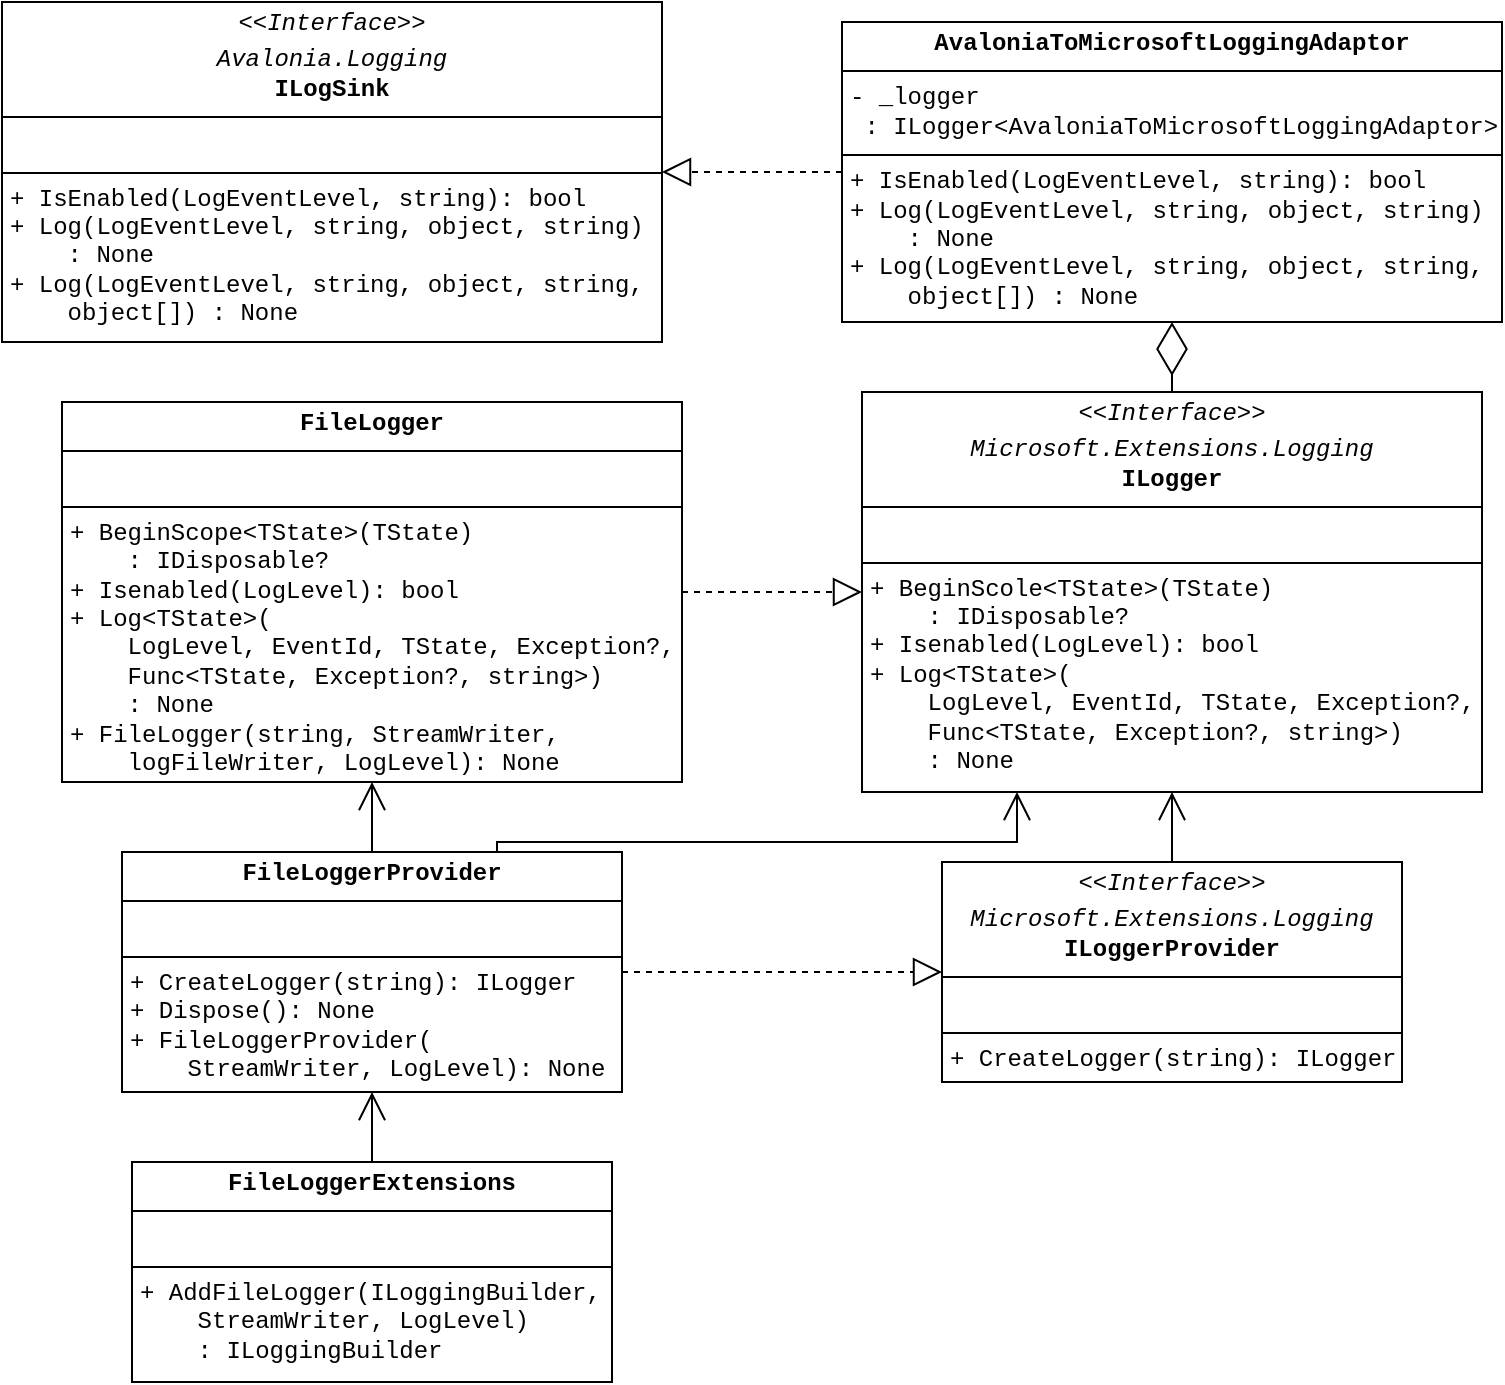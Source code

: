<mxfile version="26.0.16">
  <diagram id="C5RBs43oDa-KdzZeNtuy" name="Page-1">
    <mxGraphModel dx="3249" dy="975" grid="1" gridSize="10" guides="1" tooltips="1" connect="1" arrows="1" fold="1" page="1" pageScale="1" pageWidth="827" pageHeight="1169" math="0" shadow="0">
      <root>
        <mxCell id="WIyWlLk6GJQsqaUBKTNV-0" />
        <mxCell id="WIyWlLk6GJQsqaUBKTNV-1" parent="WIyWlLk6GJQsqaUBKTNV-0" />
        <mxCell id="R53OEbEXbrlHRiHu95DK-0" value="&lt;p style=&quot;margin:0px;margin-top:4px;text-align:center;&quot;&gt;&lt;i&gt;&amp;lt;&amp;lt;Interface&amp;gt;&amp;gt;&lt;/i&gt;&lt;/p&gt;&lt;p style=&quot;margin:0px;margin-top:4px;text-align:center;&quot;&gt;&lt;i&gt;Microsoft.Extensions.Logging&lt;br&gt;&lt;/i&gt;&lt;b&gt;ILogger&lt;/b&gt;&lt;/p&gt;&lt;hr size=&quot;1&quot; style=&quot;border-style:solid;&quot;&gt;&lt;p style=&quot;margin:0px;margin-left:4px;&quot;&gt;&lt;br&gt;&lt;/p&gt;&lt;hr size=&quot;1&quot; style=&quot;border-style:solid;&quot;&gt;&lt;p style=&quot;margin:0px;margin-left:4px;&quot;&gt;+ BeginScole&amp;lt;TState&amp;gt;(TState)&lt;/p&gt;&lt;p style=&quot;margin:0px;margin-left:4px;&quot;&gt;&amp;nbsp; &amp;nbsp; : IDisposable?&lt;/p&gt;&lt;p style=&quot;margin:0px;margin-left:4px;&quot;&gt;+ Isenabled(LogLevel): bool&lt;/p&gt;&lt;p style=&quot;margin:0px;margin-left:4px;&quot;&gt;+ Log&amp;lt;TState&amp;gt;(&lt;/p&gt;&lt;p style=&quot;margin:0px;margin-left:4px;&quot;&gt;&amp;nbsp; &amp;nbsp; LogLevel, EventId, TState, Exception?,&lt;/p&gt;&lt;p style=&quot;margin:0px;margin-left:4px;&quot;&gt;&amp;nbsp; &amp;nbsp; Func&amp;lt;TState, Exception?, string&amp;gt;)&lt;/p&gt;&lt;p style=&quot;margin:0px;margin-left:4px;&quot;&gt;&amp;nbsp; &amp;nbsp; : None&lt;/p&gt;" style="verticalAlign=top;align=left;overflow=fill;html=1;whiteSpace=wrap;fontFamily=Courier New;" vertex="1" parent="WIyWlLk6GJQsqaUBKTNV-1">
          <mxGeometry x="-1190" y="215" width="310" height="200" as="geometry" />
        </mxCell>
        <mxCell id="R53OEbEXbrlHRiHu95DK-1" value="&lt;p style=&quot;margin:0px;margin-top:4px;text-align:center;&quot;&gt;&lt;i&gt;&amp;lt;&amp;lt;Interface&amp;gt;&amp;gt;&lt;/i&gt;&lt;/p&gt;&lt;p style=&quot;margin:0px;margin-top:4px;text-align:center;&quot;&gt;&lt;i&gt;Avalonia.Logging&lt;br&gt;&lt;/i&gt;&lt;b&gt;ILogSink&lt;/b&gt;&lt;/p&gt;&lt;hr size=&quot;1&quot; style=&quot;border-style:solid;&quot;&gt;&lt;p style=&quot;margin:0px;margin-left:4px;&quot;&gt;&lt;br&gt;&lt;/p&gt;&lt;hr size=&quot;1&quot; style=&quot;border-style:solid;&quot;&gt;&lt;p style=&quot;margin:0px;margin-left:4px;&quot;&gt;+ IsEnabled(LogEventLevel, string): bool&lt;/p&gt;&lt;p style=&quot;margin:0px;margin-left:4px;&quot;&gt;+ Log(LogEventLevel, string, object, string)&lt;/p&gt;&lt;p style=&quot;margin:0px;margin-left:4px;&quot;&gt;&amp;nbsp; &amp;nbsp; : None&lt;/p&gt;&lt;p style=&quot;margin:0px;margin-left:4px;&quot;&gt;+&amp;nbsp;&lt;span style=&quot;background-color: transparent; color: light-dark(rgb(0, 0, 0), rgb(255, 255, 255));&quot;&gt;Log(LogEventLevel, string, object, string,&lt;/span&gt;&lt;/p&gt;&lt;p style=&quot;margin:0px;margin-left:4px;&quot;&gt;&lt;span style=&quot;background-color: transparent; color: light-dark(rgb(0, 0, 0), rgb(255, 255, 255));&quot;&gt;&amp;nbsp; &amp;nbsp; object[]) : None&lt;/span&gt;&lt;/p&gt;&lt;p style=&quot;margin:0px;margin-left:4px;&quot;&gt;&lt;br&gt;&lt;/p&gt;" style="verticalAlign=top;align=left;overflow=fill;html=1;whiteSpace=wrap;fontFamily=Courier New;" vertex="1" parent="WIyWlLk6GJQsqaUBKTNV-1">
          <mxGeometry x="-1620" y="20" width="330" height="170" as="geometry" />
        </mxCell>
        <mxCell id="R53OEbEXbrlHRiHu95DK-2" value="&lt;p style=&quot;margin:0px;margin-top:4px;text-align:center;&quot;&gt;&lt;b style=&quot;background-color: transparent; color: light-dark(rgb(0, 0, 0), rgb(255, 255, 255));&quot;&gt;FileLogger&lt;/b&gt;&lt;/p&gt;&lt;hr size=&quot;1&quot; style=&quot;border-style:solid;&quot;&gt;&lt;p style=&quot;margin:0px;margin-left:4px;&quot;&gt;&lt;br&gt;&lt;/p&gt;&lt;hr size=&quot;1&quot; style=&quot;border-style:solid;&quot;&gt;&lt;p style=&quot;margin:0px;margin-left:4px;&quot;&gt;+ BeginScope&amp;lt;TState&amp;gt;(TState)&lt;/p&gt;&lt;p style=&quot;margin:0px;margin-left:4px;&quot;&gt;&amp;nbsp; &amp;nbsp; : IDisposable?&lt;/p&gt;&lt;p style=&quot;margin:0px;margin-left:4px;&quot;&gt;+ Isenabled(LogLevel): bool&lt;/p&gt;&lt;p style=&quot;margin:0px;margin-left:4px;&quot;&gt;+ Log&amp;lt;TState&amp;gt;(&lt;/p&gt;&lt;p style=&quot;margin:0px;margin-left:4px;&quot;&gt;&amp;nbsp; &amp;nbsp; LogLevel, EventId, TState, Exception?,&lt;/p&gt;&lt;p style=&quot;margin:0px;margin-left:4px;&quot;&gt;&amp;nbsp; &amp;nbsp; Func&amp;lt;TState, Exception?, string&amp;gt;)&lt;/p&gt;&lt;p style=&quot;margin:0px;margin-left:4px;&quot;&gt;&amp;nbsp; &amp;nbsp; : None&lt;/p&gt;&lt;p style=&quot;margin:0px;margin-left:4px;&quot;&gt;+ FileLogger(string, StreamWriter,&lt;/p&gt;&lt;p style=&quot;margin:0px;margin-left:4px;&quot;&gt;&amp;nbsp; &amp;nbsp; logFileWriter, LogLevel): None&lt;/p&gt;" style="verticalAlign=top;align=left;overflow=fill;html=1;whiteSpace=wrap;fontFamily=Courier New;" vertex="1" parent="WIyWlLk6GJQsqaUBKTNV-1">
          <mxGeometry x="-1590" y="220" width="310" height="190" as="geometry" />
        </mxCell>
        <mxCell id="R53OEbEXbrlHRiHu95DK-3" value="&lt;p style=&quot;margin:0px;margin-top:4px;text-align:center;&quot;&gt;&lt;b style=&quot;background-color: transparent; color: light-dark(rgb(0, 0, 0), rgb(255, 255, 255));&quot;&gt;FileLoggerExtensions&lt;/b&gt;&lt;/p&gt;&lt;hr size=&quot;1&quot; style=&quot;border-style:solid;&quot;&gt;&lt;p style=&quot;margin:0px;margin-left:4px;&quot;&gt;&lt;br&gt;&lt;/p&gt;&lt;hr size=&quot;1&quot; style=&quot;border-style:solid;&quot;&gt;&lt;p style=&quot;margin:0px;margin-left:4px;&quot;&gt;+ AddFileLogger(&lt;span style=&quot;background-color: transparent; color: light-dark(rgb(0, 0, 0), rgb(255, 255, 255));&quot;&gt;ILoggingBuilder,&lt;/span&gt;&lt;/p&gt;&lt;p style=&quot;margin:0px;margin-left:4px;&quot;&gt;&lt;span style=&quot;background-color: transparent; color: light-dark(rgb(0, 0, 0), rgb(255, 255, 255));&quot;&gt;&amp;nbsp; &amp;nbsp; StreamWriter, LogLevel)&lt;/span&gt;&lt;/p&gt;&lt;p style=&quot;margin:0px;margin-left:4px;&quot;&gt;&lt;span style=&quot;background-color: transparent; color: light-dark(rgb(0, 0, 0), rgb(255, 255, 255));&quot;&gt;&amp;nbsp; &amp;nbsp; : ILoggingBuilder&lt;/span&gt;&lt;/p&gt;" style="verticalAlign=top;align=left;overflow=fill;html=1;whiteSpace=wrap;fontFamily=Courier New;" vertex="1" parent="WIyWlLk6GJQsqaUBKTNV-1">
          <mxGeometry x="-1555" y="600" width="240" height="110" as="geometry" />
        </mxCell>
        <mxCell id="R53OEbEXbrlHRiHu95DK-6" value="&lt;p style=&quot;margin:0px;margin-top:4px;text-align:center;&quot;&gt;&lt;i&gt;&amp;lt;&amp;lt;Interface&amp;gt;&amp;gt;&lt;/i&gt;&lt;/p&gt;&lt;p style=&quot;margin:0px;margin-top:4px;text-align:center;&quot;&gt;&lt;i&gt;Microsoft.Extensions.Logging&lt;br&gt;&lt;/i&gt;&lt;b&gt;ILoggerProvider&lt;/b&gt;&lt;/p&gt;&lt;hr size=&quot;1&quot; style=&quot;border-style:solid;&quot;&gt;&lt;p style=&quot;margin:0px;margin-left:4px;&quot;&gt;&lt;br&gt;&lt;/p&gt;&lt;hr size=&quot;1&quot; style=&quot;border-style:solid;&quot;&gt;&lt;p style=&quot;margin:0px;margin-left:4px;&quot;&gt;+ CreateLogger(string): ILogger&lt;/p&gt;" style="verticalAlign=top;align=left;overflow=fill;html=1;whiteSpace=wrap;fontFamily=Courier New;" vertex="1" parent="WIyWlLk6GJQsqaUBKTNV-1">
          <mxGeometry x="-1150" y="450" width="230" height="110" as="geometry" />
        </mxCell>
        <mxCell id="R53OEbEXbrlHRiHu95DK-7" value="&lt;p style=&quot;margin:0px;margin-top:4px;text-align:center;&quot;&gt;&lt;b&gt;FileLoggerProvider&lt;/b&gt;&lt;/p&gt;&lt;hr size=&quot;1&quot; style=&quot;border-style:solid;&quot;&gt;&lt;p style=&quot;margin:0px;margin-left:4px;&quot;&gt;&lt;br&gt;&lt;/p&gt;&lt;hr size=&quot;1&quot; style=&quot;border-style:solid;&quot;&gt;&lt;p style=&quot;margin:0px;margin-left:4px;&quot;&gt;+ CreateLogger(string): ILogger&lt;/p&gt;&lt;p style=&quot;margin:0px;margin-left:4px;&quot;&gt;+ Dispose(): None&lt;/p&gt;&lt;p style=&quot;margin:0px;margin-left:4px;&quot;&gt;+ FileLoggerProvider(&lt;/p&gt;&lt;p style=&quot;margin:0px;margin-left:4px;&quot;&gt;&amp;nbsp; &amp;nbsp; StreamWriter, LogLevel): None&lt;/p&gt;" style="verticalAlign=top;align=left;overflow=fill;html=1;whiteSpace=wrap;fontFamily=Courier New;" vertex="1" parent="WIyWlLk6GJQsqaUBKTNV-1">
          <mxGeometry x="-1560" y="445" width="250" height="120" as="geometry" />
        </mxCell>
        <mxCell id="R53OEbEXbrlHRiHu95DK-8" value="&lt;p style=&quot;margin:0px;margin-top:4px;text-align:center;&quot;&gt;&lt;b style=&quot;background-color: transparent; color: light-dark(rgb(0, 0, 0), rgb(255, 255, 255));&quot;&gt;AvaloniaToMicrosoftLoggingAdaptor&lt;/b&gt;&lt;/p&gt;&lt;hr size=&quot;1&quot; style=&quot;border-style:solid;&quot;&gt;&lt;p style=&quot;margin:0px;margin-left:4px;&quot;&gt;- _logger&lt;/p&gt;&lt;p style=&quot;margin:0px;margin-left:4px;&quot;&gt;&lt;span style=&quot;background-color: transparent; color: light-dark(rgb(0, 0, 0), rgb(255, 255, 255));&quot;&gt;&amp;nbsp;: ILogger&amp;lt;AvaloniaToMicrosoftLoggingAdaptor&amp;gt;&lt;/span&gt;&lt;/p&gt;&lt;hr size=&quot;1&quot; style=&quot;border-style:solid;&quot;&gt;&lt;p style=&quot;margin: 0px 0px 0px 4px;&quot;&gt;+ IsEnabled(LogEventLevel, string): bool&lt;/p&gt;&lt;p style=&quot;margin: 0px 0px 0px 4px;&quot;&gt;+ Log(LogEventLevel, string, object, string)&lt;/p&gt;&lt;p style=&quot;margin: 0px 0px 0px 4px;&quot;&gt;&amp;nbsp; &amp;nbsp; : None&lt;/p&gt;&lt;p style=&quot;margin: 0px 0px 0px 4px;&quot;&gt;+&amp;nbsp;&lt;span style=&quot;background-color: transparent; color: light-dark(rgb(0, 0, 0), rgb(255, 255, 255));&quot;&gt;Log(LogEventLevel, string, object, string,&lt;/span&gt;&lt;/p&gt;&lt;p style=&quot;margin: 0px 0px 0px 4px;&quot;&gt;&lt;span style=&quot;background-color: transparent; color: light-dark(rgb(0, 0, 0), rgb(255, 255, 255));&quot;&gt;&amp;nbsp; &amp;nbsp; object[]) : None&lt;/span&gt;&lt;/p&gt;" style="verticalAlign=top;align=left;overflow=fill;html=1;whiteSpace=wrap;fontFamily=Courier New;" vertex="1" parent="WIyWlLk6GJQsqaUBKTNV-1">
          <mxGeometry x="-1200" y="30" width="330" height="150" as="geometry" />
        </mxCell>
        <mxCell id="R53OEbEXbrlHRiHu95DK-9" value="" style="endArrow=block;dashed=1;endFill=0;endSize=12;html=1;rounded=0;entryX=1;entryY=0.5;entryDx=0;entryDy=0;exitX=0;exitY=0.5;exitDx=0;exitDy=0;" edge="1" parent="WIyWlLk6GJQsqaUBKTNV-1" source="R53OEbEXbrlHRiHu95DK-8" target="R53OEbEXbrlHRiHu95DK-1">
          <mxGeometry width="160" relative="1" as="geometry">
            <mxPoint x="-1190" y="300" as="sourcePoint" />
            <mxPoint x="-1030" y="300" as="targetPoint" />
          </mxGeometry>
        </mxCell>
        <mxCell id="R53OEbEXbrlHRiHu95DK-10" value="" style="endArrow=diamondThin;endFill=0;endSize=24;html=1;rounded=0;entryX=0.5;entryY=1;entryDx=0;entryDy=0;exitX=0.5;exitY=0;exitDx=0;exitDy=0;" edge="1" parent="WIyWlLk6GJQsqaUBKTNV-1" source="R53OEbEXbrlHRiHu95DK-0" target="R53OEbEXbrlHRiHu95DK-8">
          <mxGeometry width="160" relative="1" as="geometry">
            <mxPoint x="-1190" y="300" as="sourcePoint" />
            <mxPoint x="-1030" y="300" as="targetPoint" />
          </mxGeometry>
        </mxCell>
        <mxCell id="R53OEbEXbrlHRiHu95DK-11" value="" style="endArrow=open;endFill=1;endSize=12;html=1;rounded=0;entryX=0.5;entryY=1;entryDx=0;entryDy=0;exitX=0.5;exitY=0;exitDx=0;exitDy=0;" edge="1" parent="WIyWlLk6GJQsqaUBKTNV-1" source="R53OEbEXbrlHRiHu95DK-6" target="R53OEbEXbrlHRiHu95DK-0">
          <mxGeometry width="160" relative="1" as="geometry">
            <mxPoint x="-1190" y="390" as="sourcePoint" />
            <mxPoint x="-1030" y="390" as="targetPoint" />
          </mxGeometry>
        </mxCell>
        <mxCell id="R53OEbEXbrlHRiHu95DK-12" value="" style="endArrow=block;dashed=1;endFill=0;endSize=12;html=1;rounded=0;entryX=0;entryY=0.5;entryDx=0;entryDy=0;exitX=1;exitY=0.5;exitDx=0;exitDy=0;" edge="1" parent="WIyWlLk6GJQsqaUBKTNV-1" source="R53OEbEXbrlHRiHu95DK-2" target="R53OEbEXbrlHRiHu95DK-0">
          <mxGeometry width="160" relative="1" as="geometry">
            <mxPoint x="-1190" y="390" as="sourcePoint" />
            <mxPoint x="-1030" y="390" as="targetPoint" />
          </mxGeometry>
        </mxCell>
        <mxCell id="R53OEbEXbrlHRiHu95DK-13" value="" style="endArrow=block;dashed=1;endFill=0;endSize=12;html=1;rounded=0;entryX=0;entryY=0.5;entryDx=0;entryDy=0;exitX=1;exitY=0.5;exitDx=0;exitDy=0;" edge="1" parent="WIyWlLk6GJQsqaUBKTNV-1" source="R53OEbEXbrlHRiHu95DK-7" target="R53OEbEXbrlHRiHu95DK-6">
          <mxGeometry width="160" relative="1" as="geometry">
            <mxPoint x="-1190" y="500" as="sourcePoint" />
            <mxPoint x="-1030" y="500" as="targetPoint" />
          </mxGeometry>
        </mxCell>
        <mxCell id="R53OEbEXbrlHRiHu95DK-14" value="" style="endArrow=open;endFill=1;endSize=12;html=1;rounded=0;entryX=0.5;entryY=1;entryDx=0;entryDy=0;exitX=0.5;exitY=0;exitDx=0;exitDy=0;" edge="1" parent="WIyWlLk6GJQsqaUBKTNV-1" source="R53OEbEXbrlHRiHu95DK-7" target="R53OEbEXbrlHRiHu95DK-2">
          <mxGeometry width="160" relative="1" as="geometry">
            <mxPoint x="-1100" y="490" as="sourcePoint" />
            <mxPoint x="-940" y="490" as="targetPoint" />
          </mxGeometry>
        </mxCell>
        <mxCell id="R53OEbEXbrlHRiHu95DK-15" value="" style="endArrow=open;endFill=1;endSize=12;html=1;rounded=0;entryX=0.25;entryY=1;entryDx=0;entryDy=0;exitX=0.75;exitY=0;exitDx=0;exitDy=0;edgeStyle=elbowEdgeStyle;elbow=vertical;" edge="1" parent="WIyWlLk6GJQsqaUBKTNV-1" source="R53OEbEXbrlHRiHu95DK-7" target="R53OEbEXbrlHRiHu95DK-0">
          <mxGeometry width="160" relative="1" as="geometry">
            <mxPoint x="-1425" y="455" as="sourcePoint" />
            <mxPoint x="-1425" y="420" as="targetPoint" />
            <Array as="points">
              <mxPoint x="-1240" y="440" />
            </Array>
          </mxGeometry>
        </mxCell>
        <mxCell id="R53OEbEXbrlHRiHu95DK-17" value="" style="endArrow=open;endFill=1;endSize=12;html=1;rounded=0;entryX=0.5;entryY=1;entryDx=0;entryDy=0;exitX=0.5;exitY=0;exitDx=0;exitDy=0;" edge="1" parent="WIyWlLk6GJQsqaUBKTNV-1" source="R53OEbEXbrlHRiHu95DK-3" target="R53OEbEXbrlHRiHu95DK-7">
          <mxGeometry width="160" relative="1" as="geometry">
            <mxPoint x="-1090" y="350" as="sourcePoint" />
            <mxPoint x="-930" y="350" as="targetPoint" />
          </mxGeometry>
        </mxCell>
      </root>
    </mxGraphModel>
  </diagram>
</mxfile>
